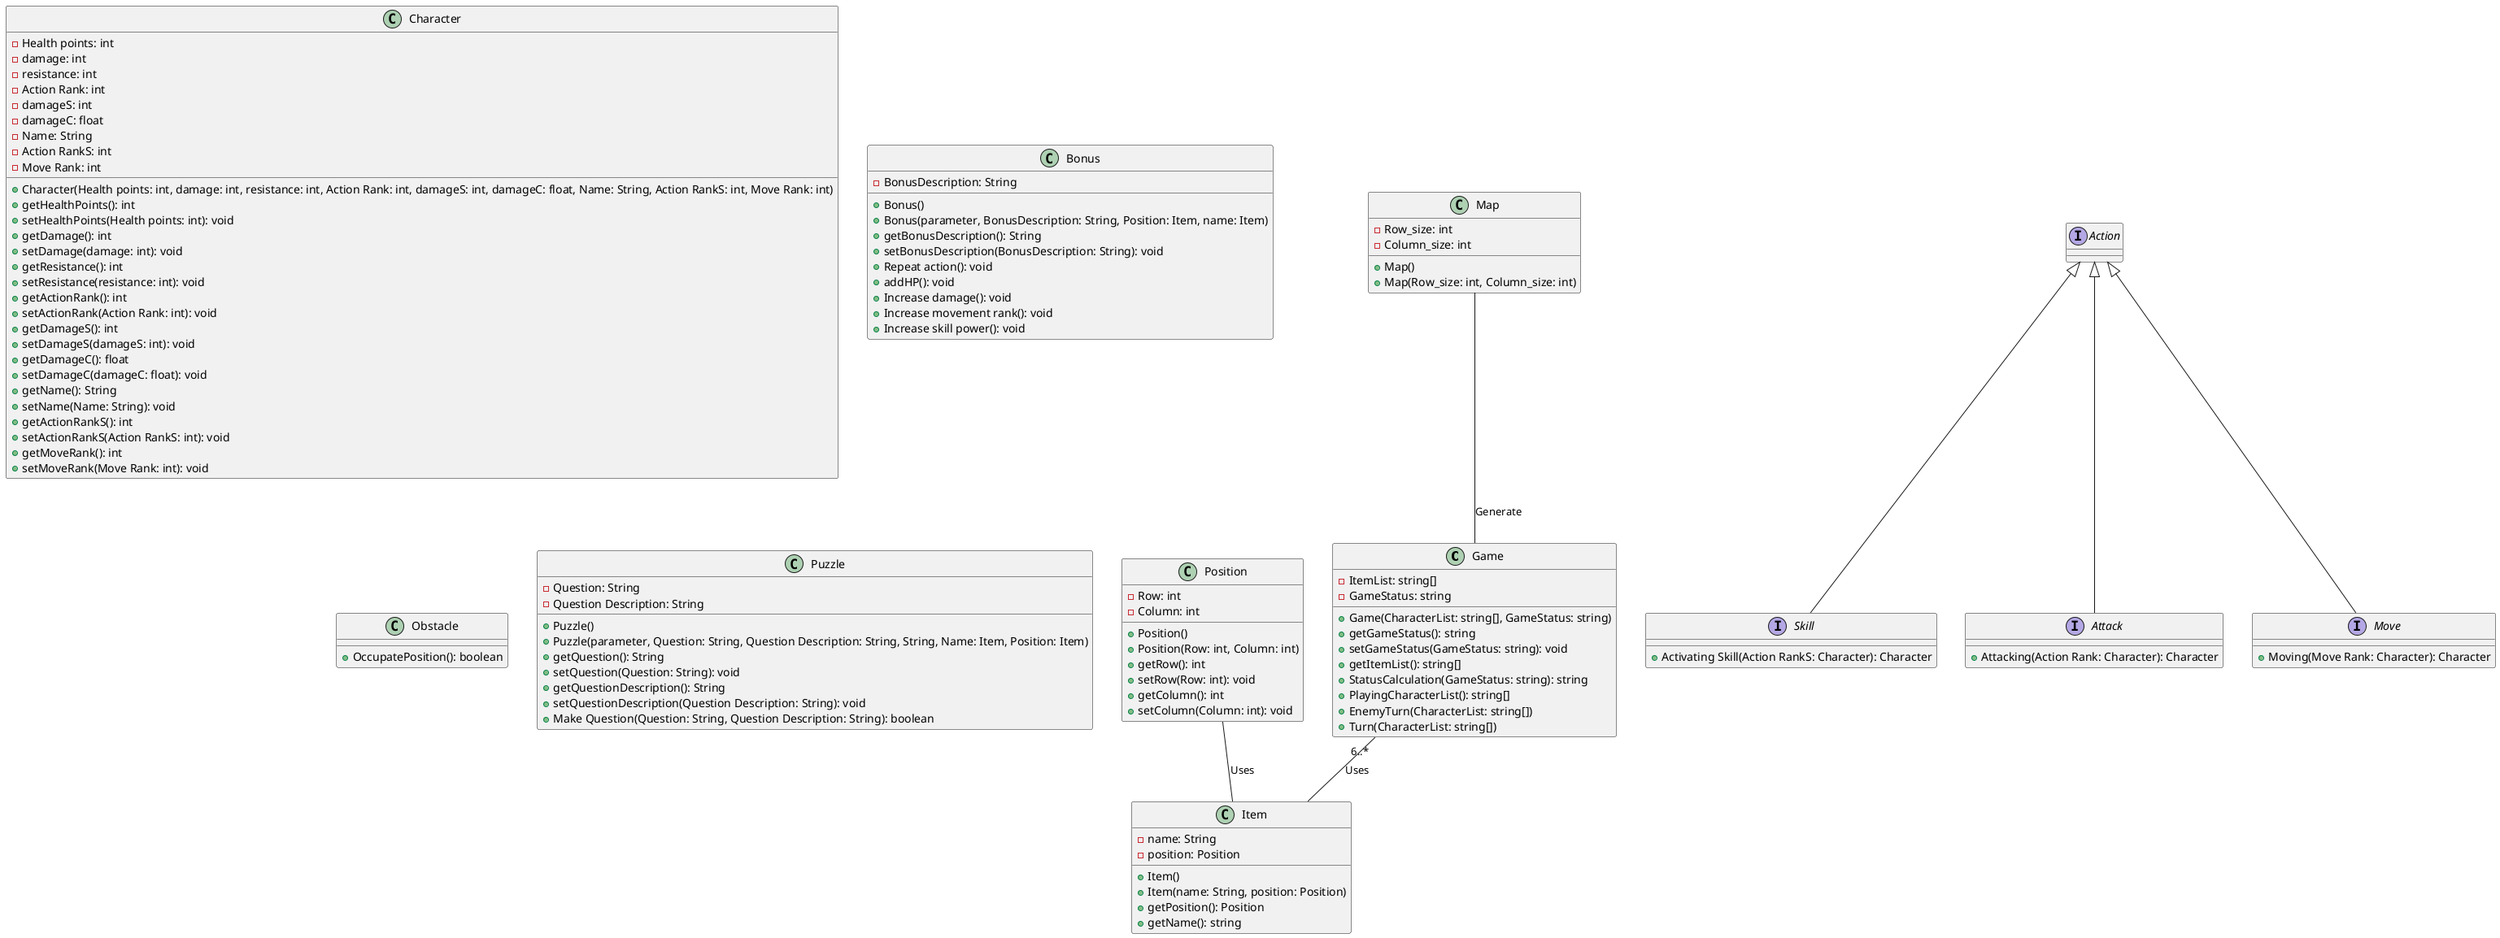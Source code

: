 //Diagramas de clase del proyecto(puede cambiar durante el desarrollo)
@startuml
class Game {
    - ItemList: string[]
    - GameStatus: string
    + Game(CharacterList: string[], GameStatus: string)
    + getGameStatus(): string
    + setGameStatus(GameStatus: string): void
    + getItemList(): string[]
    + StatusCalculation(GameStatus: string): string
    + PlayingCharacterList(): string[]
    + EnemyTurn(CharacterList: string[])
    + Turn(CharacterList: string[])
}

class Character {
    - Health points: int
    - damage: int
    - resistance: int
    - Action Rank: int
    - damageS: int
    - damageC: float
    - Name: String
    - Action RankS: int
    - Move Rank: int
    + Character(Health points: int, damage: int, resistance: int, Action Rank: int, damageS: int, damageC: float, Name: String, Action RankS: int, Move Rank: int)
    + getHealthPoints(): int
    + setHealthPoints(Health points: int): void
    + getDamage(): int
    + setDamage(damage: int): void
    + getResistance(): int
    + setResistance(resistance: int): void
    + getActionRank(): int
    + setActionRank(Action Rank: int): void
    + getDamageS(): int
    + setDamageS(damageS: int): void
    + getDamageC(): float
    + setDamageC(damageC: float): void
    + getName(): String
    + setName(Name: String): void
    + getActionRankS(): int
    + setActionRankS(Action RankS: int): void
    + getMoveRank(): int
    + setMoveRank(Move Rank: int): void
}
class Item {
    - name: String
    - position: Position
    + Item()
    + Item(name: String, position: Position)
    + getPosition(): Position
    + getName(): string
}
class Bonus {
    - BonusDescription: String
    + Bonus()
    + Bonus(parameter, BonusDescription: String, Position: Item, name: Item)
    + getBonusDescription(): String
    + setBonusDescription(BonusDescription: String): void
    + Repeat action(): void
    + addHP(): void
    + Increase damage(): void
    + Increase movement rank(): void
    + Increase skill power(): void
}

class Map {
    - Row_size: int
    - Column_size: int
    + Map()
    + Map(Row_size: int, Column_size: int)
}



class Position {
    - Row: int
    - Column: int
    + Position()
    + Position(Row: int, Column: int)
    + getRow(): int
    + setRow(Row: int): void
    + getColumn(): int
    + setColumn(Column: int): void
}



class Obstacle {
    + OccupatePosition(): boolean
}



interface Skill extends Action {
    + Activating Skill(Action RankS: Character): Character
}



interface Action { }



interface Attack extends Action {
    + Attacking(Action Rank: Character): Character
}



interface Move extends Action {
    + Moving(Move Rank: Character): Character
}


class Puzzle {
    - Question: String
    - Question Description: String
    + Puzzle()
    + Puzzle(parameter, Question: String, Question Description: String, String, Name: Item, Position: Item)
    + getQuestion(): String
    + setQuestion(Question: String): void
    + getQuestionDescription(): String
    + setQuestionDescription(Question Description: String): void
    + Make Question(Question: String, Question Description: String): boolean
}

Map -- Game : Generate
Position -- Item : Uses
Game "6..*" -- Item : Uses


@enduml
